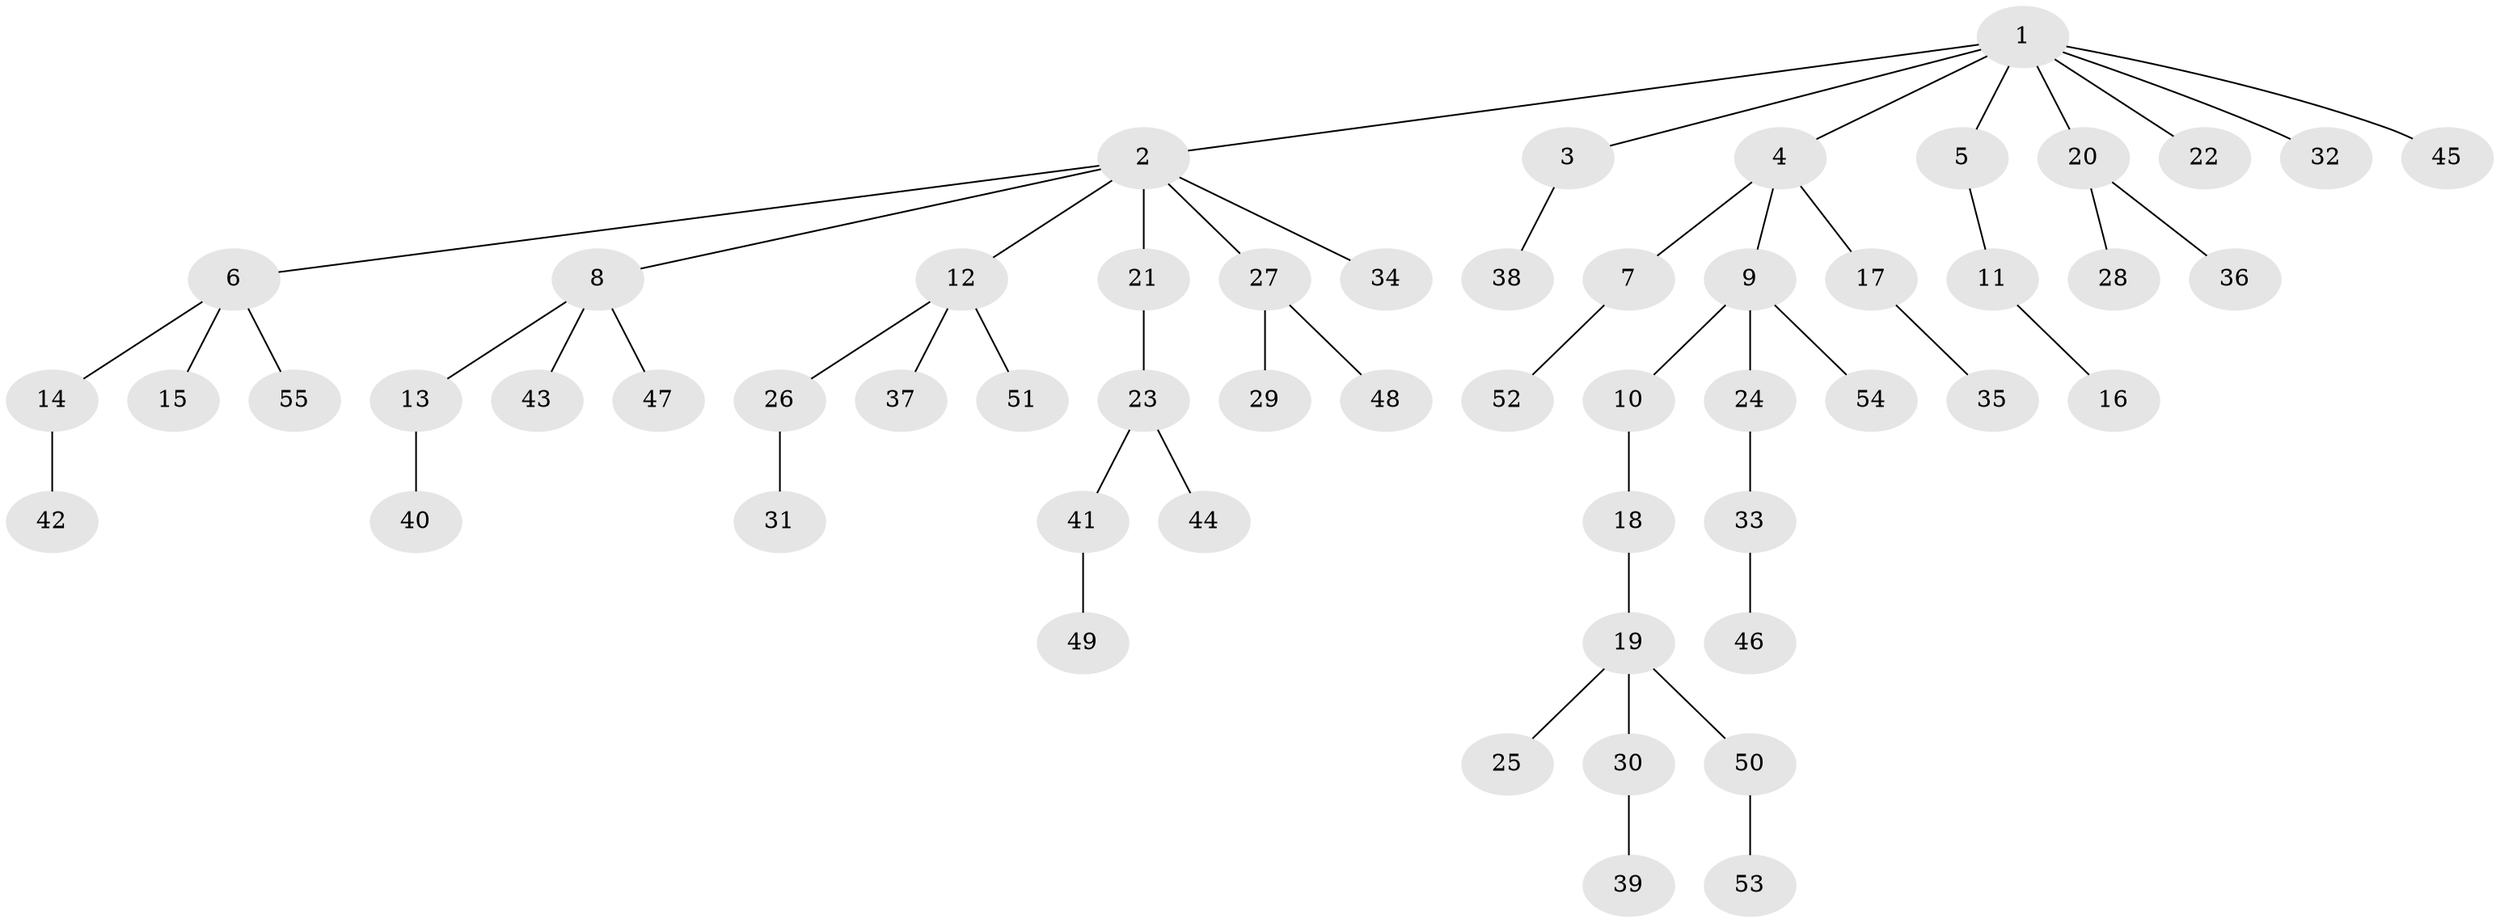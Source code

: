 // coarse degree distribution, {3: 0.058823529411764705, 6: 0.058823529411764705, 4: 0.058823529411764705, 2: 0.29411764705882354, 1: 0.5294117647058824}
// Generated by graph-tools (version 1.1) at 2025/52/03/04/25 22:52:03]
// undirected, 55 vertices, 54 edges
graph export_dot {
  node [color=gray90,style=filled];
  1;
  2;
  3;
  4;
  5;
  6;
  7;
  8;
  9;
  10;
  11;
  12;
  13;
  14;
  15;
  16;
  17;
  18;
  19;
  20;
  21;
  22;
  23;
  24;
  25;
  26;
  27;
  28;
  29;
  30;
  31;
  32;
  33;
  34;
  35;
  36;
  37;
  38;
  39;
  40;
  41;
  42;
  43;
  44;
  45;
  46;
  47;
  48;
  49;
  50;
  51;
  52;
  53;
  54;
  55;
  1 -- 2;
  1 -- 3;
  1 -- 4;
  1 -- 5;
  1 -- 20;
  1 -- 22;
  1 -- 32;
  1 -- 45;
  2 -- 6;
  2 -- 8;
  2 -- 12;
  2 -- 21;
  2 -- 27;
  2 -- 34;
  3 -- 38;
  4 -- 7;
  4 -- 9;
  4 -- 17;
  5 -- 11;
  6 -- 14;
  6 -- 15;
  6 -- 55;
  7 -- 52;
  8 -- 13;
  8 -- 43;
  8 -- 47;
  9 -- 10;
  9 -- 24;
  9 -- 54;
  10 -- 18;
  11 -- 16;
  12 -- 26;
  12 -- 37;
  12 -- 51;
  13 -- 40;
  14 -- 42;
  17 -- 35;
  18 -- 19;
  19 -- 25;
  19 -- 30;
  19 -- 50;
  20 -- 28;
  20 -- 36;
  21 -- 23;
  23 -- 41;
  23 -- 44;
  24 -- 33;
  26 -- 31;
  27 -- 29;
  27 -- 48;
  30 -- 39;
  33 -- 46;
  41 -- 49;
  50 -- 53;
}
